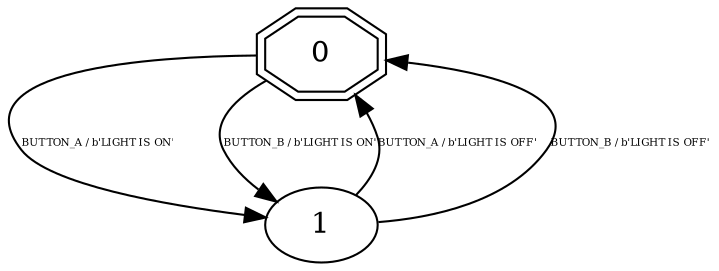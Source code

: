 digraph "Automata" {
"0" [shape=doubleoctagon, style=filled, fillcolor=white, URL="0"];
"1" [shape=ellipse, style=filled, fillcolor=white, URL="1"];
"0" -> "1" [fontsize=5, label="BUTTON_A / b'LIGHT IS ON'", URL="t0"];
"0" -> "1" [fontsize=5, label="BUTTON_B / b'LIGHT IS ON'", URL="t1"];
"1" -> "0" [fontsize=5, label="BUTTON_A / b'LIGHT IS OFF'", URL="t2"];
"1" -> "0" [fontsize=5, label="BUTTON_B / b'LIGHT IS OFF'", URL="t3"];
}